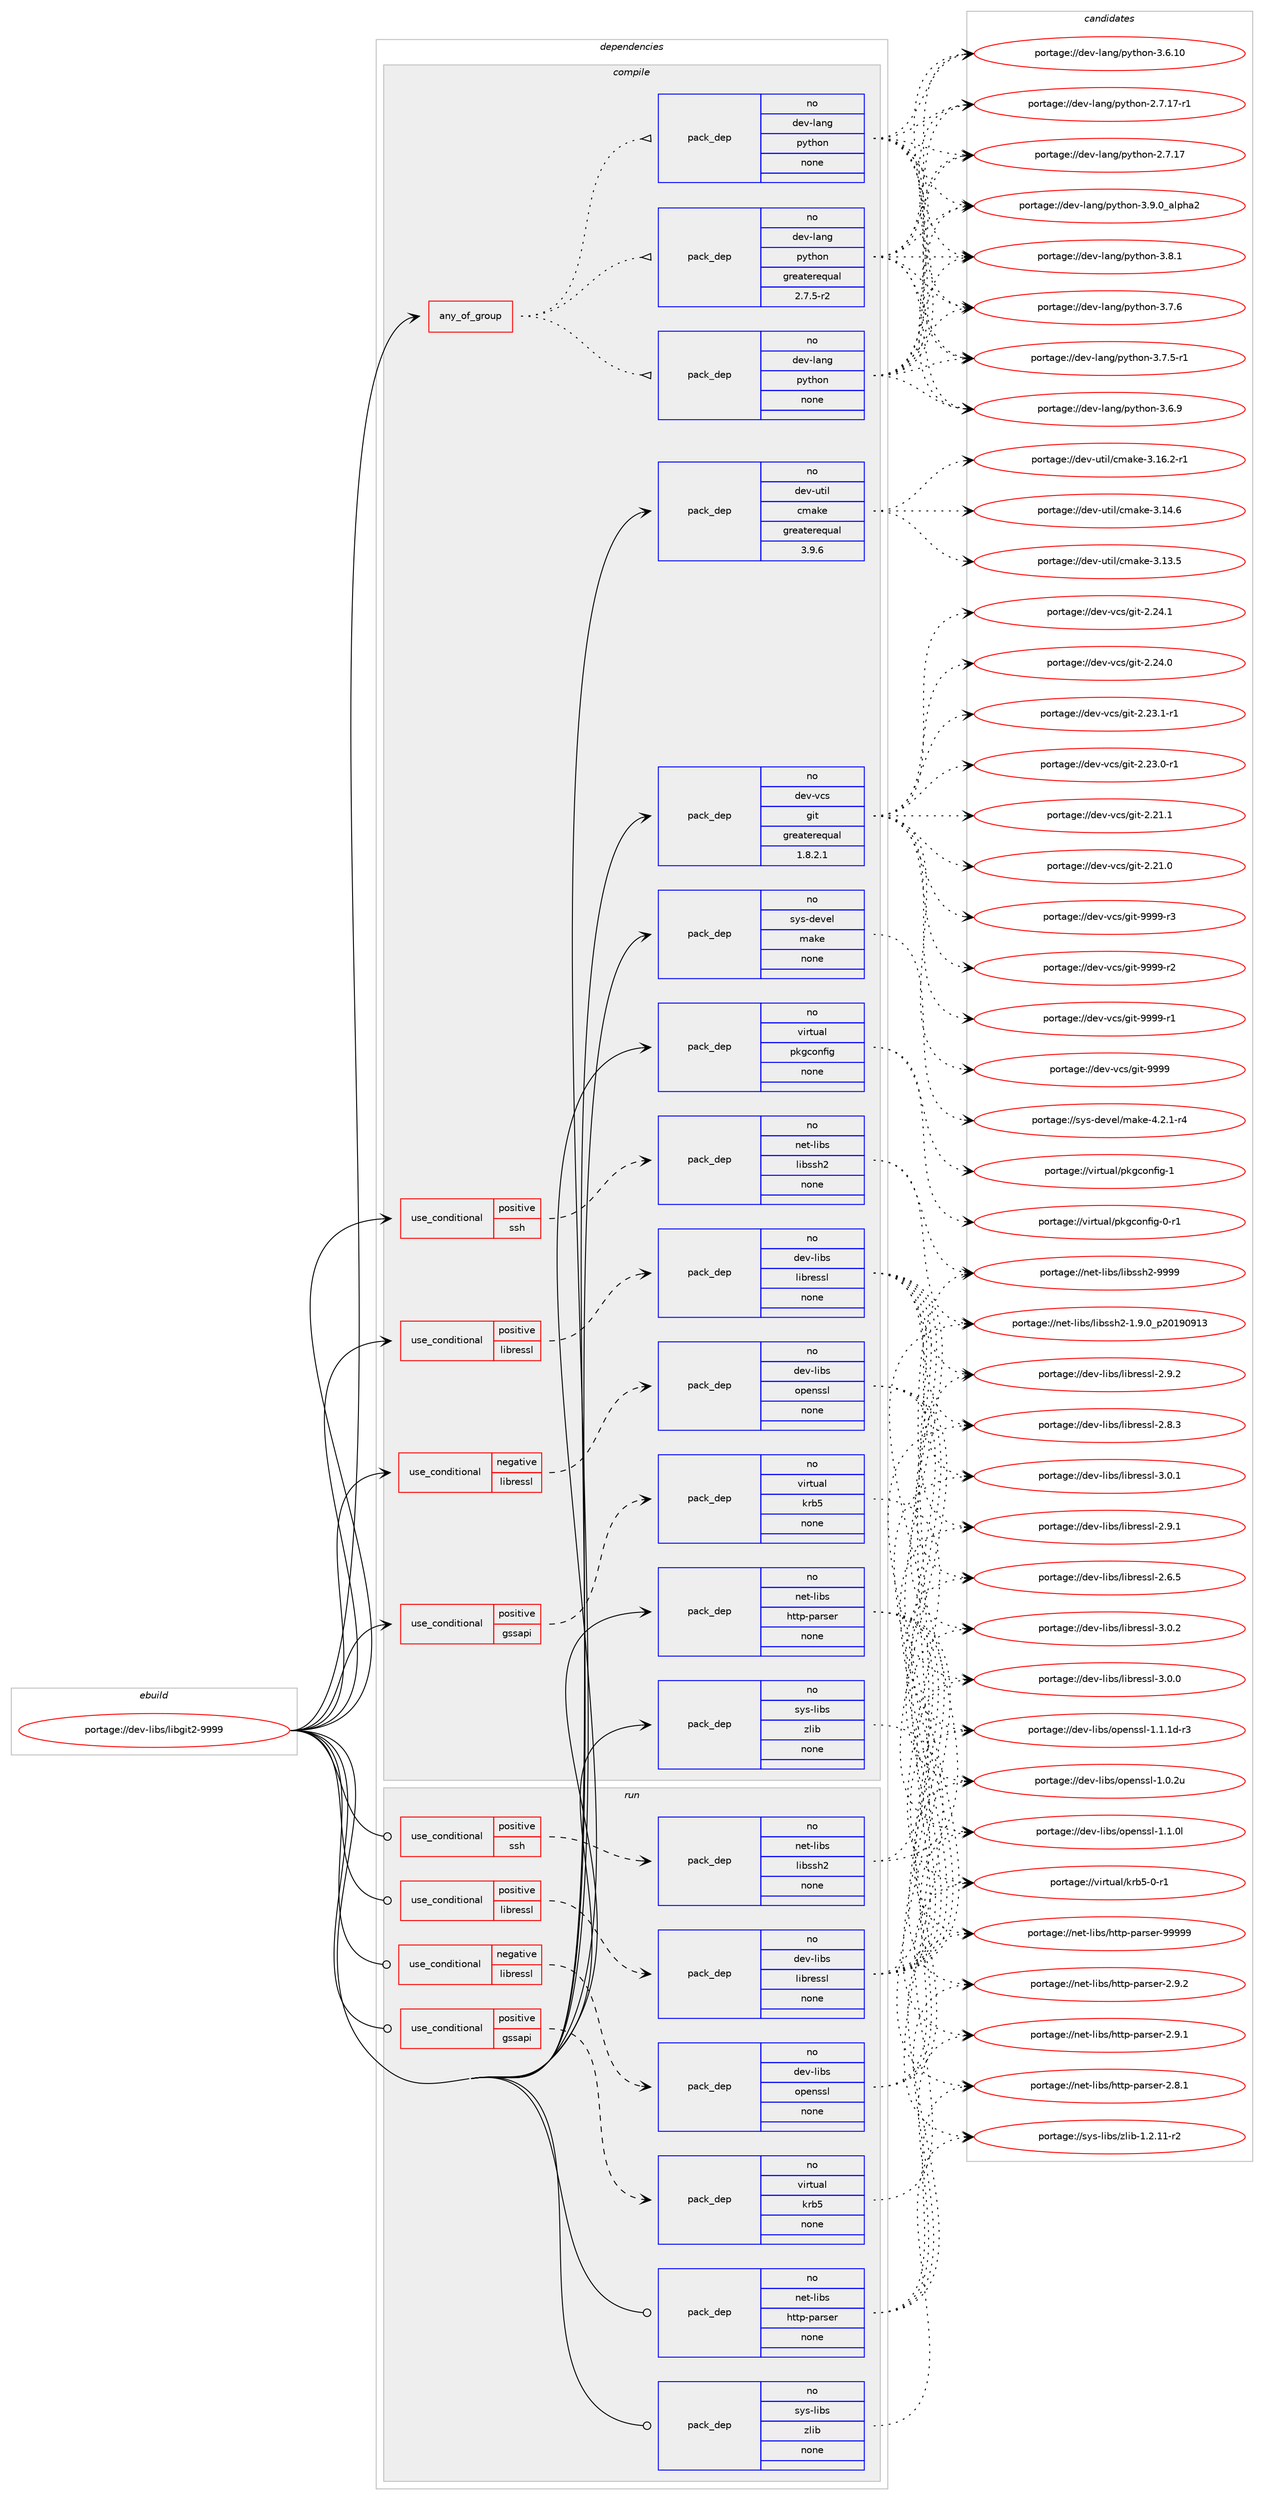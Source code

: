 digraph prolog {

# *************
# Graph options
# *************

newrank=true;
concentrate=true;
compound=true;
graph [rankdir=LR,fontname=Helvetica,fontsize=10,ranksep=1.5];#, ranksep=2.5, nodesep=0.2];
edge  [arrowhead=vee];
node  [fontname=Helvetica,fontsize=10];

# **********
# The ebuild
# **********

subgraph cluster_leftcol {
color=gray;
label=<<i>ebuild</i>>;
id [label="portage://dev-libs/libgit2-9999", color=red, width=4, href="../dev-libs/libgit2-9999.svg"];
}

# ****************
# The dependencies
# ****************

subgraph cluster_midcol {
color=gray;
label=<<i>dependencies</i>>;
subgraph cluster_compile {
fillcolor="#eeeeee";
style=filled;
label=<<i>compile</i>>;
subgraph any5033 {
dependency512460 [label=<<TABLE BORDER="0" CELLBORDER="1" CELLSPACING="0" CELLPADDING="4"><TR><TD CELLPADDING="10">any_of_group</TD></TR></TABLE>>, shape=none, color=red];subgraph pack381855 {
dependency512461 [label=<<TABLE BORDER="0" CELLBORDER="1" CELLSPACING="0" CELLPADDING="4" WIDTH="220"><TR><TD ROWSPAN="6" CELLPADDING="30">pack_dep</TD></TR><TR><TD WIDTH="110">no</TD></TR><TR><TD>dev-lang</TD></TR><TR><TD>python</TD></TR><TR><TD>none</TD></TR><TR><TD></TD></TR></TABLE>>, shape=none, color=blue];
}
dependency512460:e -> dependency512461:w [weight=20,style="dotted",arrowhead="oinv"];
subgraph pack381856 {
dependency512462 [label=<<TABLE BORDER="0" CELLBORDER="1" CELLSPACING="0" CELLPADDING="4" WIDTH="220"><TR><TD ROWSPAN="6" CELLPADDING="30">pack_dep</TD></TR><TR><TD WIDTH="110">no</TD></TR><TR><TD>dev-lang</TD></TR><TR><TD>python</TD></TR><TR><TD>none</TD></TR><TR><TD></TD></TR></TABLE>>, shape=none, color=blue];
}
dependency512460:e -> dependency512462:w [weight=20,style="dotted",arrowhead="oinv"];
subgraph pack381857 {
dependency512463 [label=<<TABLE BORDER="0" CELLBORDER="1" CELLSPACING="0" CELLPADDING="4" WIDTH="220"><TR><TD ROWSPAN="6" CELLPADDING="30">pack_dep</TD></TR><TR><TD WIDTH="110">no</TD></TR><TR><TD>dev-lang</TD></TR><TR><TD>python</TD></TR><TR><TD>greaterequal</TD></TR><TR><TD>2.7.5-r2</TD></TR></TABLE>>, shape=none, color=blue];
}
dependency512460:e -> dependency512463:w [weight=20,style="dotted",arrowhead="oinv"];
}
id:e -> dependency512460:w [weight=20,style="solid",arrowhead="vee"];
subgraph cond125337 {
dependency512464 [label=<<TABLE BORDER="0" CELLBORDER="1" CELLSPACING="0" CELLPADDING="4"><TR><TD ROWSPAN="3" CELLPADDING="10">use_conditional</TD></TR><TR><TD>negative</TD></TR><TR><TD>libressl</TD></TR></TABLE>>, shape=none, color=red];
subgraph pack381858 {
dependency512465 [label=<<TABLE BORDER="0" CELLBORDER="1" CELLSPACING="0" CELLPADDING="4" WIDTH="220"><TR><TD ROWSPAN="6" CELLPADDING="30">pack_dep</TD></TR><TR><TD WIDTH="110">no</TD></TR><TR><TD>dev-libs</TD></TR><TR><TD>openssl</TD></TR><TR><TD>none</TD></TR><TR><TD></TD></TR></TABLE>>, shape=none, color=blue];
}
dependency512464:e -> dependency512465:w [weight=20,style="dashed",arrowhead="vee"];
}
id:e -> dependency512464:w [weight=20,style="solid",arrowhead="vee"];
subgraph cond125338 {
dependency512466 [label=<<TABLE BORDER="0" CELLBORDER="1" CELLSPACING="0" CELLPADDING="4"><TR><TD ROWSPAN="3" CELLPADDING="10">use_conditional</TD></TR><TR><TD>positive</TD></TR><TR><TD>gssapi</TD></TR></TABLE>>, shape=none, color=red];
subgraph pack381859 {
dependency512467 [label=<<TABLE BORDER="0" CELLBORDER="1" CELLSPACING="0" CELLPADDING="4" WIDTH="220"><TR><TD ROWSPAN="6" CELLPADDING="30">pack_dep</TD></TR><TR><TD WIDTH="110">no</TD></TR><TR><TD>virtual</TD></TR><TR><TD>krb5</TD></TR><TR><TD>none</TD></TR><TR><TD></TD></TR></TABLE>>, shape=none, color=blue];
}
dependency512466:e -> dependency512467:w [weight=20,style="dashed",arrowhead="vee"];
}
id:e -> dependency512466:w [weight=20,style="solid",arrowhead="vee"];
subgraph cond125339 {
dependency512468 [label=<<TABLE BORDER="0" CELLBORDER="1" CELLSPACING="0" CELLPADDING="4"><TR><TD ROWSPAN="3" CELLPADDING="10">use_conditional</TD></TR><TR><TD>positive</TD></TR><TR><TD>libressl</TD></TR></TABLE>>, shape=none, color=red];
subgraph pack381860 {
dependency512469 [label=<<TABLE BORDER="0" CELLBORDER="1" CELLSPACING="0" CELLPADDING="4" WIDTH="220"><TR><TD ROWSPAN="6" CELLPADDING="30">pack_dep</TD></TR><TR><TD WIDTH="110">no</TD></TR><TR><TD>dev-libs</TD></TR><TR><TD>libressl</TD></TR><TR><TD>none</TD></TR><TR><TD></TD></TR></TABLE>>, shape=none, color=blue];
}
dependency512468:e -> dependency512469:w [weight=20,style="dashed",arrowhead="vee"];
}
id:e -> dependency512468:w [weight=20,style="solid",arrowhead="vee"];
subgraph cond125340 {
dependency512470 [label=<<TABLE BORDER="0" CELLBORDER="1" CELLSPACING="0" CELLPADDING="4"><TR><TD ROWSPAN="3" CELLPADDING="10">use_conditional</TD></TR><TR><TD>positive</TD></TR><TR><TD>ssh</TD></TR></TABLE>>, shape=none, color=red];
subgraph pack381861 {
dependency512471 [label=<<TABLE BORDER="0" CELLBORDER="1" CELLSPACING="0" CELLPADDING="4" WIDTH="220"><TR><TD ROWSPAN="6" CELLPADDING="30">pack_dep</TD></TR><TR><TD WIDTH="110">no</TD></TR><TR><TD>net-libs</TD></TR><TR><TD>libssh2</TD></TR><TR><TD>none</TD></TR><TR><TD></TD></TR></TABLE>>, shape=none, color=blue];
}
dependency512470:e -> dependency512471:w [weight=20,style="dashed",arrowhead="vee"];
}
id:e -> dependency512470:w [weight=20,style="solid",arrowhead="vee"];
subgraph pack381862 {
dependency512472 [label=<<TABLE BORDER="0" CELLBORDER="1" CELLSPACING="0" CELLPADDING="4" WIDTH="220"><TR><TD ROWSPAN="6" CELLPADDING="30">pack_dep</TD></TR><TR><TD WIDTH="110">no</TD></TR><TR><TD>dev-util</TD></TR><TR><TD>cmake</TD></TR><TR><TD>greaterequal</TD></TR><TR><TD>3.9.6</TD></TR></TABLE>>, shape=none, color=blue];
}
id:e -> dependency512472:w [weight=20,style="solid",arrowhead="vee"];
subgraph pack381863 {
dependency512473 [label=<<TABLE BORDER="0" CELLBORDER="1" CELLSPACING="0" CELLPADDING="4" WIDTH="220"><TR><TD ROWSPAN="6" CELLPADDING="30">pack_dep</TD></TR><TR><TD WIDTH="110">no</TD></TR><TR><TD>dev-vcs</TD></TR><TR><TD>git</TD></TR><TR><TD>greaterequal</TD></TR><TR><TD>1.8.2.1</TD></TR></TABLE>>, shape=none, color=blue];
}
id:e -> dependency512473:w [weight=20,style="solid",arrowhead="vee"];
subgraph pack381864 {
dependency512474 [label=<<TABLE BORDER="0" CELLBORDER="1" CELLSPACING="0" CELLPADDING="4" WIDTH="220"><TR><TD ROWSPAN="6" CELLPADDING="30">pack_dep</TD></TR><TR><TD WIDTH="110">no</TD></TR><TR><TD>net-libs</TD></TR><TR><TD>http-parser</TD></TR><TR><TD>none</TD></TR><TR><TD></TD></TR></TABLE>>, shape=none, color=blue];
}
id:e -> dependency512474:w [weight=20,style="solid",arrowhead="vee"];
subgraph pack381865 {
dependency512475 [label=<<TABLE BORDER="0" CELLBORDER="1" CELLSPACING="0" CELLPADDING="4" WIDTH="220"><TR><TD ROWSPAN="6" CELLPADDING="30">pack_dep</TD></TR><TR><TD WIDTH="110">no</TD></TR><TR><TD>sys-devel</TD></TR><TR><TD>make</TD></TR><TR><TD>none</TD></TR><TR><TD></TD></TR></TABLE>>, shape=none, color=blue];
}
id:e -> dependency512475:w [weight=20,style="solid",arrowhead="vee"];
subgraph pack381866 {
dependency512476 [label=<<TABLE BORDER="0" CELLBORDER="1" CELLSPACING="0" CELLPADDING="4" WIDTH="220"><TR><TD ROWSPAN="6" CELLPADDING="30">pack_dep</TD></TR><TR><TD WIDTH="110">no</TD></TR><TR><TD>sys-libs</TD></TR><TR><TD>zlib</TD></TR><TR><TD>none</TD></TR><TR><TD></TD></TR></TABLE>>, shape=none, color=blue];
}
id:e -> dependency512476:w [weight=20,style="solid",arrowhead="vee"];
subgraph pack381867 {
dependency512477 [label=<<TABLE BORDER="0" CELLBORDER="1" CELLSPACING="0" CELLPADDING="4" WIDTH="220"><TR><TD ROWSPAN="6" CELLPADDING="30">pack_dep</TD></TR><TR><TD WIDTH="110">no</TD></TR><TR><TD>virtual</TD></TR><TR><TD>pkgconfig</TD></TR><TR><TD>none</TD></TR><TR><TD></TD></TR></TABLE>>, shape=none, color=blue];
}
id:e -> dependency512477:w [weight=20,style="solid",arrowhead="vee"];
}
subgraph cluster_compileandrun {
fillcolor="#eeeeee";
style=filled;
label=<<i>compile and run</i>>;
}
subgraph cluster_run {
fillcolor="#eeeeee";
style=filled;
label=<<i>run</i>>;
subgraph cond125341 {
dependency512478 [label=<<TABLE BORDER="0" CELLBORDER="1" CELLSPACING="0" CELLPADDING="4"><TR><TD ROWSPAN="3" CELLPADDING="10">use_conditional</TD></TR><TR><TD>negative</TD></TR><TR><TD>libressl</TD></TR></TABLE>>, shape=none, color=red];
subgraph pack381868 {
dependency512479 [label=<<TABLE BORDER="0" CELLBORDER="1" CELLSPACING="0" CELLPADDING="4" WIDTH="220"><TR><TD ROWSPAN="6" CELLPADDING="30">pack_dep</TD></TR><TR><TD WIDTH="110">no</TD></TR><TR><TD>dev-libs</TD></TR><TR><TD>openssl</TD></TR><TR><TD>none</TD></TR><TR><TD></TD></TR></TABLE>>, shape=none, color=blue];
}
dependency512478:e -> dependency512479:w [weight=20,style="dashed",arrowhead="vee"];
}
id:e -> dependency512478:w [weight=20,style="solid",arrowhead="odot"];
subgraph cond125342 {
dependency512480 [label=<<TABLE BORDER="0" CELLBORDER="1" CELLSPACING="0" CELLPADDING="4"><TR><TD ROWSPAN="3" CELLPADDING="10">use_conditional</TD></TR><TR><TD>positive</TD></TR><TR><TD>gssapi</TD></TR></TABLE>>, shape=none, color=red];
subgraph pack381869 {
dependency512481 [label=<<TABLE BORDER="0" CELLBORDER="1" CELLSPACING="0" CELLPADDING="4" WIDTH="220"><TR><TD ROWSPAN="6" CELLPADDING="30">pack_dep</TD></TR><TR><TD WIDTH="110">no</TD></TR><TR><TD>virtual</TD></TR><TR><TD>krb5</TD></TR><TR><TD>none</TD></TR><TR><TD></TD></TR></TABLE>>, shape=none, color=blue];
}
dependency512480:e -> dependency512481:w [weight=20,style="dashed",arrowhead="vee"];
}
id:e -> dependency512480:w [weight=20,style="solid",arrowhead="odot"];
subgraph cond125343 {
dependency512482 [label=<<TABLE BORDER="0" CELLBORDER="1" CELLSPACING="0" CELLPADDING="4"><TR><TD ROWSPAN="3" CELLPADDING="10">use_conditional</TD></TR><TR><TD>positive</TD></TR><TR><TD>libressl</TD></TR></TABLE>>, shape=none, color=red];
subgraph pack381870 {
dependency512483 [label=<<TABLE BORDER="0" CELLBORDER="1" CELLSPACING="0" CELLPADDING="4" WIDTH="220"><TR><TD ROWSPAN="6" CELLPADDING="30">pack_dep</TD></TR><TR><TD WIDTH="110">no</TD></TR><TR><TD>dev-libs</TD></TR><TR><TD>libressl</TD></TR><TR><TD>none</TD></TR><TR><TD></TD></TR></TABLE>>, shape=none, color=blue];
}
dependency512482:e -> dependency512483:w [weight=20,style="dashed",arrowhead="vee"];
}
id:e -> dependency512482:w [weight=20,style="solid",arrowhead="odot"];
subgraph cond125344 {
dependency512484 [label=<<TABLE BORDER="0" CELLBORDER="1" CELLSPACING="0" CELLPADDING="4"><TR><TD ROWSPAN="3" CELLPADDING="10">use_conditional</TD></TR><TR><TD>positive</TD></TR><TR><TD>ssh</TD></TR></TABLE>>, shape=none, color=red];
subgraph pack381871 {
dependency512485 [label=<<TABLE BORDER="0" CELLBORDER="1" CELLSPACING="0" CELLPADDING="4" WIDTH="220"><TR><TD ROWSPAN="6" CELLPADDING="30">pack_dep</TD></TR><TR><TD WIDTH="110">no</TD></TR><TR><TD>net-libs</TD></TR><TR><TD>libssh2</TD></TR><TR><TD>none</TD></TR><TR><TD></TD></TR></TABLE>>, shape=none, color=blue];
}
dependency512484:e -> dependency512485:w [weight=20,style="dashed",arrowhead="vee"];
}
id:e -> dependency512484:w [weight=20,style="solid",arrowhead="odot"];
subgraph pack381872 {
dependency512486 [label=<<TABLE BORDER="0" CELLBORDER="1" CELLSPACING="0" CELLPADDING="4" WIDTH="220"><TR><TD ROWSPAN="6" CELLPADDING="30">pack_dep</TD></TR><TR><TD WIDTH="110">no</TD></TR><TR><TD>net-libs</TD></TR><TR><TD>http-parser</TD></TR><TR><TD>none</TD></TR><TR><TD></TD></TR></TABLE>>, shape=none, color=blue];
}
id:e -> dependency512486:w [weight=20,style="solid",arrowhead="odot"];
subgraph pack381873 {
dependency512487 [label=<<TABLE BORDER="0" CELLBORDER="1" CELLSPACING="0" CELLPADDING="4" WIDTH="220"><TR><TD ROWSPAN="6" CELLPADDING="30">pack_dep</TD></TR><TR><TD WIDTH="110">no</TD></TR><TR><TD>sys-libs</TD></TR><TR><TD>zlib</TD></TR><TR><TD>none</TD></TR><TR><TD></TD></TR></TABLE>>, shape=none, color=blue];
}
id:e -> dependency512487:w [weight=20,style="solid",arrowhead="odot"];
}
}

# **************
# The candidates
# **************

subgraph cluster_choices {
rank=same;
color=gray;
label=<<i>candidates</i>>;

subgraph choice381855 {
color=black;
nodesep=1;
choice10010111845108971101034711212111610411111045514657464895971081121049750 [label="portage://dev-lang/python-3.9.0_alpha2", color=red, width=4,href="../dev-lang/python-3.9.0_alpha2.svg"];
choice100101118451089711010347112121116104111110455146564649 [label="portage://dev-lang/python-3.8.1", color=red, width=4,href="../dev-lang/python-3.8.1.svg"];
choice100101118451089711010347112121116104111110455146554654 [label="portage://dev-lang/python-3.7.6", color=red, width=4,href="../dev-lang/python-3.7.6.svg"];
choice1001011184510897110103471121211161041111104551465546534511449 [label="portage://dev-lang/python-3.7.5-r1", color=red, width=4,href="../dev-lang/python-3.7.5-r1.svg"];
choice100101118451089711010347112121116104111110455146544657 [label="portage://dev-lang/python-3.6.9", color=red, width=4,href="../dev-lang/python-3.6.9.svg"];
choice10010111845108971101034711212111610411111045514654464948 [label="portage://dev-lang/python-3.6.10", color=red, width=4,href="../dev-lang/python-3.6.10.svg"];
choice100101118451089711010347112121116104111110455046554649554511449 [label="portage://dev-lang/python-2.7.17-r1", color=red, width=4,href="../dev-lang/python-2.7.17-r1.svg"];
choice10010111845108971101034711212111610411111045504655464955 [label="portage://dev-lang/python-2.7.17", color=red, width=4,href="../dev-lang/python-2.7.17.svg"];
dependency512461:e -> choice10010111845108971101034711212111610411111045514657464895971081121049750:w [style=dotted,weight="100"];
dependency512461:e -> choice100101118451089711010347112121116104111110455146564649:w [style=dotted,weight="100"];
dependency512461:e -> choice100101118451089711010347112121116104111110455146554654:w [style=dotted,weight="100"];
dependency512461:e -> choice1001011184510897110103471121211161041111104551465546534511449:w [style=dotted,weight="100"];
dependency512461:e -> choice100101118451089711010347112121116104111110455146544657:w [style=dotted,weight="100"];
dependency512461:e -> choice10010111845108971101034711212111610411111045514654464948:w [style=dotted,weight="100"];
dependency512461:e -> choice100101118451089711010347112121116104111110455046554649554511449:w [style=dotted,weight="100"];
dependency512461:e -> choice10010111845108971101034711212111610411111045504655464955:w [style=dotted,weight="100"];
}
subgraph choice381856 {
color=black;
nodesep=1;
choice10010111845108971101034711212111610411111045514657464895971081121049750 [label="portage://dev-lang/python-3.9.0_alpha2", color=red, width=4,href="../dev-lang/python-3.9.0_alpha2.svg"];
choice100101118451089711010347112121116104111110455146564649 [label="portage://dev-lang/python-3.8.1", color=red, width=4,href="../dev-lang/python-3.8.1.svg"];
choice100101118451089711010347112121116104111110455146554654 [label="portage://dev-lang/python-3.7.6", color=red, width=4,href="../dev-lang/python-3.7.6.svg"];
choice1001011184510897110103471121211161041111104551465546534511449 [label="portage://dev-lang/python-3.7.5-r1", color=red, width=4,href="../dev-lang/python-3.7.5-r1.svg"];
choice100101118451089711010347112121116104111110455146544657 [label="portage://dev-lang/python-3.6.9", color=red, width=4,href="../dev-lang/python-3.6.9.svg"];
choice10010111845108971101034711212111610411111045514654464948 [label="portage://dev-lang/python-3.6.10", color=red, width=4,href="../dev-lang/python-3.6.10.svg"];
choice100101118451089711010347112121116104111110455046554649554511449 [label="portage://dev-lang/python-2.7.17-r1", color=red, width=4,href="../dev-lang/python-2.7.17-r1.svg"];
choice10010111845108971101034711212111610411111045504655464955 [label="portage://dev-lang/python-2.7.17", color=red, width=4,href="../dev-lang/python-2.7.17.svg"];
dependency512462:e -> choice10010111845108971101034711212111610411111045514657464895971081121049750:w [style=dotted,weight="100"];
dependency512462:e -> choice100101118451089711010347112121116104111110455146564649:w [style=dotted,weight="100"];
dependency512462:e -> choice100101118451089711010347112121116104111110455146554654:w [style=dotted,weight="100"];
dependency512462:e -> choice1001011184510897110103471121211161041111104551465546534511449:w [style=dotted,weight="100"];
dependency512462:e -> choice100101118451089711010347112121116104111110455146544657:w [style=dotted,weight="100"];
dependency512462:e -> choice10010111845108971101034711212111610411111045514654464948:w [style=dotted,weight="100"];
dependency512462:e -> choice100101118451089711010347112121116104111110455046554649554511449:w [style=dotted,weight="100"];
dependency512462:e -> choice10010111845108971101034711212111610411111045504655464955:w [style=dotted,weight="100"];
}
subgraph choice381857 {
color=black;
nodesep=1;
choice10010111845108971101034711212111610411111045514657464895971081121049750 [label="portage://dev-lang/python-3.9.0_alpha2", color=red, width=4,href="../dev-lang/python-3.9.0_alpha2.svg"];
choice100101118451089711010347112121116104111110455146564649 [label="portage://dev-lang/python-3.8.1", color=red, width=4,href="../dev-lang/python-3.8.1.svg"];
choice100101118451089711010347112121116104111110455146554654 [label="portage://dev-lang/python-3.7.6", color=red, width=4,href="../dev-lang/python-3.7.6.svg"];
choice1001011184510897110103471121211161041111104551465546534511449 [label="portage://dev-lang/python-3.7.5-r1", color=red, width=4,href="../dev-lang/python-3.7.5-r1.svg"];
choice100101118451089711010347112121116104111110455146544657 [label="portage://dev-lang/python-3.6.9", color=red, width=4,href="../dev-lang/python-3.6.9.svg"];
choice10010111845108971101034711212111610411111045514654464948 [label="portage://dev-lang/python-3.6.10", color=red, width=4,href="../dev-lang/python-3.6.10.svg"];
choice100101118451089711010347112121116104111110455046554649554511449 [label="portage://dev-lang/python-2.7.17-r1", color=red, width=4,href="../dev-lang/python-2.7.17-r1.svg"];
choice10010111845108971101034711212111610411111045504655464955 [label="portage://dev-lang/python-2.7.17", color=red, width=4,href="../dev-lang/python-2.7.17.svg"];
dependency512463:e -> choice10010111845108971101034711212111610411111045514657464895971081121049750:w [style=dotted,weight="100"];
dependency512463:e -> choice100101118451089711010347112121116104111110455146564649:w [style=dotted,weight="100"];
dependency512463:e -> choice100101118451089711010347112121116104111110455146554654:w [style=dotted,weight="100"];
dependency512463:e -> choice1001011184510897110103471121211161041111104551465546534511449:w [style=dotted,weight="100"];
dependency512463:e -> choice100101118451089711010347112121116104111110455146544657:w [style=dotted,weight="100"];
dependency512463:e -> choice10010111845108971101034711212111610411111045514654464948:w [style=dotted,weight="100"];
dependency512463:e -> choice100101118451089711010347112121116104111110455046554649554511449:w [style=dotted,weight="100"];
dependency512463:e -> choice10010111845108971101034711212111610411111045504655464955:w [style=dotted,weight="100"];
}
subgraph choice381858 {
color=black;
nodesep=1;
choice1001011184510810598115471111121011101151151084549464946491004511451 [label="portage://dev-libs/openssl-1.1.1d-r3", color=red, width=4,href="../dev-libs/openssl-1.1.1d-r3.svg"];
choice100101118451081059811547111112101110115115108454946494648108 [label="portage://dev-libs/openssl-1.1.0l", color=red, width=4,href="../dev-libs/openssl-1.1.0l.svg"];
choice100101118451081059811547111112101110115115108454946484650117 [label="portage://dev-libs/openssl-1.0.2u", color=red, width=4,href="../dev-libs/openssl-1.0.2u.svg"];
dependency512465:e -> choice1001011184510810598115471111121011101151151084549464946491004511451:w [style=dotted,weight="100"];
dependency512465:e -> choice100101118451081059811547111112101110115115108454946494648108:w [style=dotted,weight="100"];
dependency512465:e -> choice100101118451081059811547111112101110115115108454946484650117:w [style=dotted,weight="100"];
}
subgraph choice381859 {
color=black;
nodesep=1;
choice1181051141161179710847107114985345484511449 [label="portage://virtual/krb5-0-r1", color=red, width=4,href="../virtual/krb5-0-r1.svg"];
dependency512467:e -> choice1181051141161179710847107114985345484511449:w [style=dotted,weight="100"];
}
subgraph choice381860 {
color=black;
nodesep=1;
choice10010111845108105981154710810598114101115115108455146484650 [label="portage://dev-libs/libressl-3.0.2", color=red, width=4,href="../dev-libs/libressl-3.0.2.svg"];
choice10010111845108105981154710810598114101115115108455146484649 [label="portage://dev-libs/libressl-3.0.1", color=red, width=4,href="../dev-libs/libressl-3.0.1.svg"];
choice10010111845108105981154710810598114101115115108455146484648 [label="portage://dev-libs/libressl-3.0.0", color=red, width=4,href="../dev-libs/libressl-3.0.0.svg"];
choice10010111845108105981154710810598114101115115108455046574650 [label="portage://dev-libs/libressl-2.9.2", color=red, width=4,href="../dev-libs/libressl-2.9.2.svg"];
choice10010111845108105981154710810598114101115115108455046574649 [label="portage://dev-libs/libressl-2.9.1", color=red, width=4,href="../dev-libs/libressl-2.9.1.svg"];
choice10010111845108105981154710810598114101115115108455046564651 [label="portage://dev-libs/libressl-2.8.3", color=red, width=4,href="../dev-libs/libressl-2.8.3.svg"];
choice10010111845108105981154710810598114101115115108455046544653 [label="portage://dev-libs/libressl-2.6.5", color=red, width=4,href="../dev-libs/libressl-2.6.5.svg"];
dependency512469:e -> choice10010111845108105981154710810598114101115115108455146484650:w [style=dotted,weight="100"];
dependency512469:e -> choice10010111845108105981154710810598114101115115108455146484649:w [style=dotted,weight="100"];
dependency512469:e -> choice10010111845108105981154710810598114101115115108455146484648:w [style=dotted,weight="100"];
dependency512469:e -> choice10010111845108105981154710810598114101115115108455046574650:w [style=dotted,weight="100"];
dependency512469:e -> choice10010111845108105981154710810598114101115115108455046574649:w [style=dotted,weight="100"];
dependency512469:e -> choice10010111845108105981154710810598114101115115108455046564651:w [style=dotted,weight="100"];
dependency512469:e -> choice10010111845108105981154710810598114101115115108455046544653:w [style=dotted,weight="100"];
}
subgraph choice381861 {
color=black;
nodesep=1;
choice11010111645108105981154710810598115115104504557575757 [label="portage://net-libs/libssh2-9999", color=red, width=4,href="../net-libs/libssh2-9999.svg"];
choice1101011164510810598115471081059811511510450454946574648951125048495748574951 [label="portage://net-libs/libssh2-1.9.0_p20190913", color=red, width=4,href="../net-libs/libssh2-1.9.0_p20190913.svg"];
dependency512471:e -> choice11010111645108105981154710810598115115104504557575757:w [style=dotted,weight="100"];
dependency512471:e -> choice1101011164510810598115471081059811511510450454946574648951125048495748574951:w [style=dotted,weight="100"];
}
subgraph choice381862 {
color=black;
nodesep=1;
choice10010111845117116105108479910997107101455146495446504511449 [label="portage://dev-util/cmake-3.16.2-r1", color=red, width=4,href="../dev-util/cmake-3.16.2-r1.svg"];
choice1001011184511711610510847991099710710145514649524654 [label="portage://dev-util/cmake-3.14.6", color=red, width=4,href="../dev-util/cmake-3.14.6.svg"];
choice1001011184511711610510847991099710710145514649514653 [label="portage://dev-util/cmake-3.13.5", color=red, width=4,href="../dev-util/cmake-3.13.5.svg"];
dependency512472:e -> choice10010111845117116105108479910997107101455146495446504511449:w [style=dotted,weight="100"];
dependency512472:e -> choice1001011184511711610510847991099710710145514649524654:w [style=dotted,weight="100"];
dependency512472:e -> choice1001011184511711610510847991099710710145514649514653:w [style=dotted,weight="100"];
}
subgraph choice381863 {
color=black;
nodesep=1;
choice10010111845118991154710310511645575757574511451 [label="portage://dev-vcs/git-9999-r3", color=red, width=4,href="../dev-vcs/git-9999-r3.svg"];
choice10010111845118991154710310511645575757574511450 [label="portage://dev-vcs/git-9999-r2", color=red, width=4,href="../dev-vcs/git-9999-r2.svg"];
choice10010111845118991154710310511645575757574511449 [label="portage://dev-vcs/git-9999-r1", color=red, width=4,href="../dev-vcs/git-9999-r1.svg"];
choice1001011184511899115471031051164557575757 [label="portage://dev-vcs/git-9999", color=red, width=4,href="../dev-vcs/git-9999.svg"];
choice10010111845118991154710310511645504650524649 [label="portage://dev-vcs/git-2.24.1", color=red, width=4,href="../dev-vcs/git-2.24.1.svg"];
choice10010111845118991154710310511645504650524648 [label="portage://dev-vcs/git-2.24.0", color=red, width=4,href="../dev-vcs/git-2.24.0.svg"];
choice100101118451189911547103105116455046505146494511449 [label="portage://dev-vcs/git-2.23.1-r1", color=red, width=4,href="../dev-vcs/git-2.23.1-r1.svg"];
choice100101118451189911547103105116455046505146484511449 [label="portage://dev-vcs/git-2.23.0-r1", color=red, width=4,href="../dev-vcs/git-2.23.0-r1.svg"];
choice10010111845118991154710310511645504650494649 [label="portage://dev-vcs/git-2.21.1", color=red, width=4,href="../dev-vcs/git-2.21.1.svg"];
choice10010111845118991154710310511645504650494648 [label="portage://dev-vcs/git-2.21.0", color=red, width=4,href="../dev-vcs/git-2.21.0.svg"];
dependency512473:e -> choice10010111845118991154710310511645575757574511451:w [style=dotted,weight="100"];
dependency512473:e -> choice10010111845118991154710310511645575757574511450:w [style=dotted,weight="100"];
dependency512473:e -> choice10010111845118991154710310511645575757574511449:w [style=dotted,weight="100"];
dependency512473:e -> choice1001011184511899115471031051164557575757:w [style=dotted,weight="100"];
dependency512473:e -> choice10010111845118991154710310511645504650524649:w [style=dotted,weight="100"];
dependency512473:e -> choice10010111845118991154710310511645504650524648:w [style=dotted,weight="100"];
dependency512473:e -> choice100101118451189911547103105116455046505146494511449:w [style=dotted,weight="100"];
dependency512473:e -> choice100101118451189911547103105116455046505146484511449:w [style=dotted,weight="100"];
dependency512473:e -> choice10010111845118991154710310511645504650494649:w [style=dotted,weight="100"];
dependency512473:e -> choice10010111845118991154710310511645504650494648:w [style=dotted,weight="100"];
}
subgraph choice381864 {
color=black;
nodesep=1;
choice1101011164510810598115471041161161124511297114115101114455757575757 [label="portage://net-libs/http-parser-99999", color=red, width=4,href="../net-libs/http-parser-99999.svg"];
choice1101011164510810598115471041161161124511297114115101114455046574650 [label="portage://net-libs/http-parser-2.9.2", color=red, width=4,href="../net-libs/http-parser-2.9.2.svg"];
choice1101011164510810598115471041161161124511297114115101114455046574649 [label="portage://net-libs/http-parser-2.9.1", color=red, width=4,href="../net-libs/http-parser-2.9.1.svg"];
choice1101011164510810598115471041161161124511297114115101114455046564649 [label="portage://net-libs/http-parser-2.8.1", color=red, width=4,href="../net-libs/http-parser-2.8.1.svg"];
dependency512474:e -> choice1101011164510810598115471041161161124511297114115101114455757575757:w [style=dotted,weight="100"];
dependency512474:e -> choice1101011164510810598115471041161161124511297114115101114455046574650:w [style=dotted,weight="100"];
dependency512474:e -> choice1101011164510810598115471041161161124511297114115101114455046574649:w [style=dotted,weight="100"];
dependency512474:e -> choice1101011164510810598115471041161161124511297114115101114455046564649:w [style=dotted,weight="100"];
}
subgraph choice381865 {
color=black;
nodesep=1;
choice1151211154510010111810110847109971071014552465046494511452 [label="portage://sys-devel/make-4.2.1-r4", color=red, width=4,href="../sys-devel/make-4.2.1-r4.svg"];
dependency512475:e -> choice1151211154510010111810110847109971071014552465046494511452:w [style=dotted,weight="100"];
}
subgraph choice381866 {
color=black;
nodesep=1;
choice11512111545108105981154712210810598454946504649494511450 [label="portage://sys-libs/zlib-1.2.11-r2", color=red, width=4,href="../sys-libs/zlib-1.2.11-r2.svg"];
dependency512476:e -> choice11512111545108105981154712210810598454946504649494511450:w [style=dotted,weight="100"];
}
subgraph choice381867 {
color=black;
nodesep=1;
choice1181051141161179710847112107103991111101021051034549 [label="portage://virtual/pkgconfig-1", color=red, width=4,href="../virtual/pkgconfig-1.svg"];
choice11810511411611797108471121071039911111010210510345484511449 [label="portage://virtual/pkgconfig-0-r1", color=red, width=4,href="../virtual/pkgconfig-0-r1.svg"];
dependency512477:e -> choice1181051141161179710847112107103991111101021051034549:w [style=dotted,weight="100"];
dependency512477:e -> choice11810511411611797108471121071039911111010210510345484511449:w [style=dotted,weight="100"];
}
subgraph choice381868 {
color=black;
nodesep=1;
choice1001011184510810598115471111121011101151151084549464946491004511451 [label="portage://dev-libs/openssl-1.1.1d-r3", color=red, width=4,href="../dev-libs/openssl-1.1.1d-r3.svg"];
choice100101118451081059811547111112101110115115108454946494648108 [label="portage://dev-libs/openssl-1.1.0l", color=red, width=4,href="../dev-libs/openssl-1.1.0l.svg"];
choice100101118451081059811547111112101110115115108454946484650117 [label="portage://dev-libs/openssl-1.0.2u", color=red, width=4,href="../dev-libs/openssl-1.0.2u.svg"];
dependency512479:e -> choice1001011184510810598115471111121011101151151084549464946491004511451:w [style=dotted,weight="100"];
dependency512479:e -> choice100101118451081059811547111112101110115115108454946494648108:w [style=dotted,weight="100"];
dependency512479:e -> choice100101118451081059811547111112101110115115108454946484650117:w [style=dotted,weight="100"];
}
subgraph choice381869 {
color=black;
nodesep=1;
choice1181051141161179710847107114985345484511449 [label="portage://virtual/krb5-0-r1", color=red, width=4,href="../virtual/krb5-0-r1.svg"];
dependency512481:e -> choice1181051141161179710847107114985345484511449:w [style=dotted,weight="100"];
}
subgraph choice381870 {
color=black;
nodesep=1;
choice10010111845108105981154710810598114101115115108455146484650 [label="portage://dev-libs/libressl-3.0.2", color=red, width=4,href="../dev-libs/libressl-3.0.2.svg"];
choice10010111845108105981154710810598114101115115108455146484649 [label="portage://dev-libs/libressl-3.0.1", color=red, width=4,href="../dev-libs/libressl-3.0.1.svg"];
choice10010111845108105981154710810598114101115115108455146484648 [label="portage://dev-libs/libressl-3.0.0", color=red, width=4,href="../dev-libs/libressl-3.0.0.svg"];
choice10010111845108105981154710810598114101115115108455046574650 [label="portage://dev-libs/libressl-2.9.2", color=red, width=4,href="../dev-libs/libressl-2.9.2.svg"];
choice10010111845108105981154710810598114101115115108455046574649 [label="portage://dev-libs/libressl-2.9.1", color=red, width=4,href="../dev-libs/libressl-2.9.1.svg"];
choice10010111845108105981154710810598114101115115108455046564651 [label="portage://dev-libs/libressl-2.8.3", color=red, width=4,href="../dev-libs/libressl-2.8.3.svg"];
choice10010111845108105981154710810598114101115115108455046544653 [label="portage://dev-libs/libressl-2.6.5", color=red, width=4,href="../dev-libs/libressl-2.6.5.svg"];
dependency512483:e -> choice10010111845108105981154710810598114101115115108455146484650:w [style=dotted,weight="100"];
dependency512483:e -> choice10010111845108105981154710810598114101115115108455146484649:w [style=dotted,weight="100"];
dependency512483:e -> choice10010111845108105981154710810598114101115115108455146484648:w [style=dotted,weight="100"];
dependency512483:e -> choice10010111845108105981154710810598114101115115108455046574650:w [style=dotted,weight="100"];
dependency512483:e -> choice10010111845108105981154710810598114101115115108455046574649:w [style=dotted,weight="100"];
dependency512483:e -> choice10010111845108105981154710810598114101115115108455046564651:w [style=dotted,weight="100"];
dependency512483:e -> choice10010111845108105981154710810598114101115115108455046544653:w [style=dotted,weight="100"];
}
subgraph choice381871 {
color=black;
nodesep=1;
choice11010111645108105981154710810598115115104504557575757 [label="portage://net-libs/libssh2-9999", color=red, width=4,href="../net-libs/libssh2-9999.svg"];
choice1101011164510810598115471081059811511510450454946574648951125048495748574951 [label="portage://net-libs/libssh2-1.9.0_p20190913", color=red, width=4,href="../net-libs/libssh2-1.9.0_p20190913.svg"];
dependency512485:e -> choice11010111645108105981154710810598115115104504557575757:w [style=dotted,weight="100"];
dependency512485:e -> choice1101011164510810598115471081059811511510450454946574648951125048495748574951:w [style=dotted,weight="100"];
}
subgraph choice381872 {
color=black;
nodesep=1;
choice1101011164510810598115471041161161124511297114115101114455757575757 [label="portage://net-libs/http-parser-99999", color=red, width=4,href="../net-libs/http-parser-99999.svg"];
choice1101011164510810598115471041161161124511297114115101114455046574650 [label="portage://net-libs/http-parser-2.9.2", color=red, width=4,href="../net-libs/http-parser-2.9.2.svg"];
choice1101011164510810598115471041161161124511297114115101114455046574649 [label="portage://net-libs/http-parser-2.9.1", color=red, width=4,href="../net-libs/http-parser-2.9.1.svg"];
choice1101011164510810598115471041161161124511297114115101114455046564649 [label="portage://net-libs/http-parser-2.8.1", color=red, width=4,href="../net-libs/http-parser-2.8.1.svg"];
dependency512486:e -> choice1101011164510810598115471041161161124511297114115101114455757575757:w [style=dotted,weight="100"];
dependency512486:e -> choice1101011164510810598115471041161161124511297114115101114455046574650:w [style=dotted,weight="100"];
dependency512486:e -> choice1101011164510810598115471041161161124511297114115101114455046574649:w [style=dotted,weight="100"];
dependency512486:e -> choice1101011164510810598115471041161161124511297114115101114455046564649:w [style=dotted,weight="100"];
}
subgraph choice381873 {
color=black;
nodesep=1;
choice11512111545108105981154712210810598454946504649494511450 [label="portage://sys-libs/zlib-1.2.11-r2", color=red, width=4,href="../sys-libs/zlib-1.2.11-r2.svg"];
dependency512487:e -> choice11512111545108105981154712210810598454946504649494511450:w [style=dotted,weight="100"];
}
}

}
